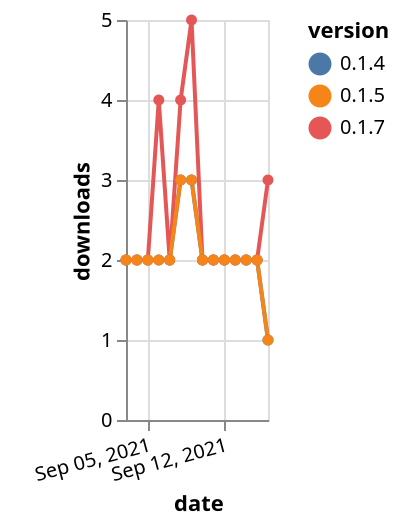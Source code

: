 {"$schema": "https://vega.github.io/schema/vega-lite/v5.json", "description": "A simple bar chart with embedded data.", "data": {"values": [{"date": "2021-09-03", "total": 1872, "delta": 2, "version": "0.1.4"}, {"date": "2021-09-04", "total": 1874, "delta": 2, "version": "0.1.4"}, {"date": "2021-09-05", "total": 1876, "delta": 2, "version": "0.1.4"}, {"date": "2021-09-06", "total": 1878, "delta": 2, "version": "0.1.4"}, {"date": "2021-09-07", "total": 1880, "delta": 2, "version": "0.1.4"}, {"date": "2021-09-08", "total": 1883, "delta": 3, "version": "0.1.4"}, {"date": "2021-09-09", "total": 1886, "delta": 3, "version": "0.1.4"}, {"date": "2021-09-10", "total": 1888, "delta": 2, "version": "0.1.4"}, {"date": "2021-09-11", "total": 1890, "delta": 2, "version": "0.1.4"}, {"date": "2021-09-12", "total": 1892, "delta": 2, "version": "0.1.4"}, {"date": "2021-09-13", "total": 1894, "delta": 2, "version": "0.1.4"}, {"date": "2021-09-14", "total": 1896, "delta": 2, "version": "0.1.4"}, {"date": "2021-09-15", "total": 1898, "delta": 2, "version": "0.1.4"}, {"date": "2021-09-16", "total": 1899, "delta": 1, "version": "0.1.4"}, {"date": "2021-09-03", "total": 1194, "delta": 2, "version": "0.1.7"}, {"date": "2021-09-04", "total": 1196, "delta": 2, "version": "0.1.7"}, {"date": "2021-09-05", "total": 1198, "delta": 2, "version": "0.1.7"}, {"date": "2021-09-06", "total": 1202, "delta": 4, "version": "0.1.7"}, {"date": "2021-09-07", "total": 1204, "delta": 2, "version": "0.1.7"}, {"date": "2021-09-08", "total": 1208, "delta": 4, "version": "0.1.7"}, {"date": "2021-09-09", "total": 1213, "delta": 5, "version": "0.1.7"}, {"date": "2021-09-10", "total": 1215, "delta": 2, "version": "0.1.7"}, {"date": "2021-09-11", "total": 1217, "delta": 2, "version": "0.1.7"}, {"date": "2021-09-12", "total": 1219, "delta": 2, "version": "0.1.7"}, {"date": "2021-09-13", "total": 1221, "delta": 2, "version": "0.1.7"}, {"date": "2021-09-14", "total": 1223, "delta": 2, "version": "0.1.7"}, {"date": "2021-09-15", "total": 1225, "delta": 2, "version": "0.1.7"}, {"date": "2021-09-16", "total": 1228, "delta": 3, "version": "0.1.7"}, {"date": "2021-09-03", "total": 1233, "delta": 2, "version": "0.1.5"}, {"date": "2021-09-04", "total": 1235, "delta": 2, "version": "0.1.5"}, {"date": "2021-09-05", "total": 1237, "delta": 2, "version": "0.1.5"}, {"date": "2021-09-06", "total": 1239, "delta": 2, "version": "0.1.5"}, {"date": "2021-09-07", "total": 1241, "delta": 2, "version": "0.1.5"}, {"date": "2021-09-08", "total": 1244, "delta": 3, "version": "0.1.5"}, {"date": "2021-09-09", "total": 1247, "delta": 3, "version": "0.1.5"}, {"date": "2021-09-10", "total": 1249, "delta": 2, "version": "0.1.5"}, {"date": "2021-09-11", "total": 1251, "delta": 2, "version": "0.1.5"}, {"date": "2021-09-12", "total": 1253, "delta": 2, "version": "0.1.5"}, {"date": "2021-09-13", "total": 1255, "delta": 2, "version": "0.1.5"}, {"date": "2021-09-14", "total": 1257, "delta": 2, "version": "0.1.5"}, {"date": "2021-09-15", "total": 1259, "delta": 2, "version": "0.1.5"}, {"date": "2021-09-16", "total": 1260, "delta": 1, "version": "0.1.5"}]}, "width": "container", "mark": {"type": "line", "point": {"filled": true}}, "encoding": {"x": {"field": "date", "type": "temporal", "timeUnit": "yearmonthdate", "title": "date", "axis": {"labelAngle": -15}}, "y": {"field": "delta", "type": "quantitative", "title": "downloads"}, "color": {"field": "version", "type": "nominal"}, "tooltip": {"field": "delta"}}}